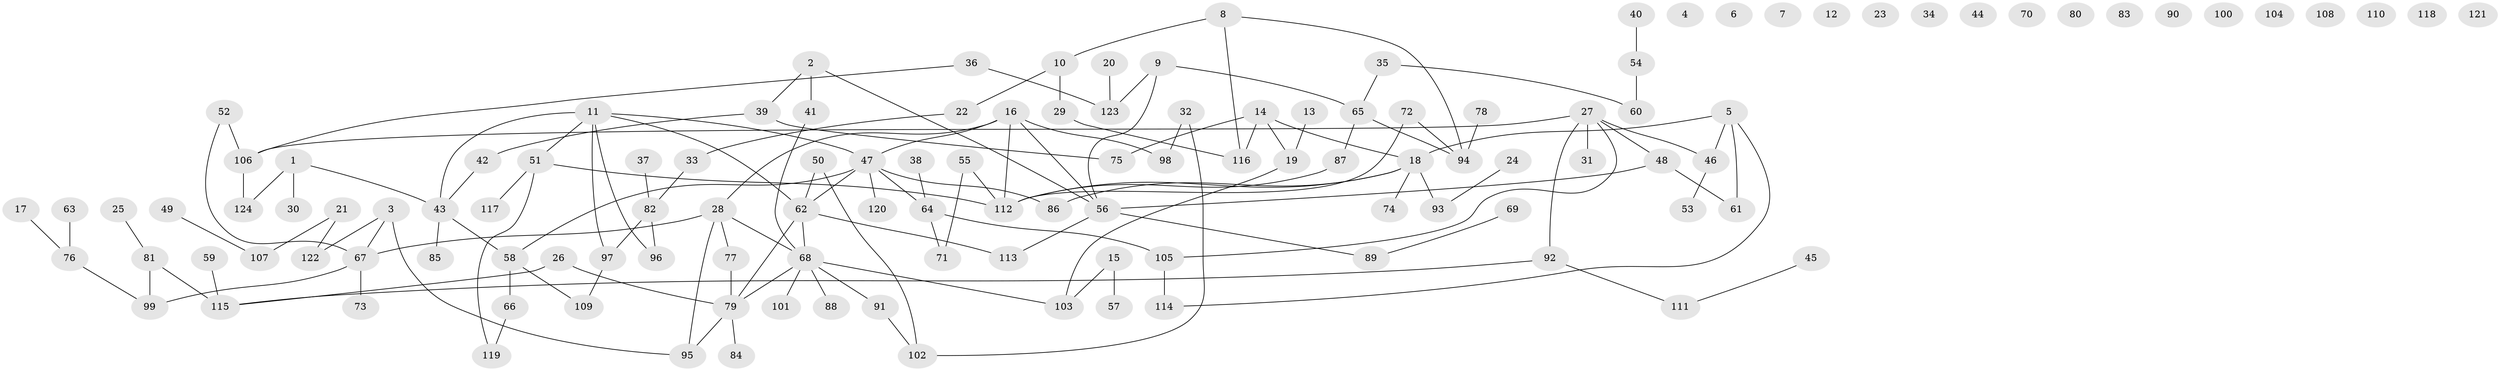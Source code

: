 // Generated by graph-tools (version 1.1) at 2025/33/03/09/25 02:33:39]
// undirected, 124 vertices, 140 edges
graph export_dot {
graph [start="1"]
  node [color=gray90,style=filled];
  1;
  2;
  3;
  4;
  5;
  6;
  7;
  8;
  9;
  10;
  11;
  12;
  13;
  14;
  15;
  16;
  17;
  18;
  19;
  20;
  21;
  22;
  23;
  24;
  25;
  26;
  27;
  28;
  29;
  30;
  31;
  32;
  33;
  34;
  35;
  36;
  37;
  38;
  39;
  40;
  41;
  42;
  43;
  44;
  45;
  46;
  47;
  48;
  49;
  50;
  51;
  52;
  53;
  54;
  55;
  56;
  57;
  58;
  59;
  60;
  61;
  62;
  63;
  64;
  65;
  66;
  67;
  68;
  69;
  70;
  71;
  72;
  73;
  74;
  75;
  76;
  77;
  78;
  79;
  80;
  81;
  82;
  83;
  84;
  85;
  86;
  87;
  88;
  89;
  90;
  91;
  92;
  93;
  94;
  95;
  96;
  97;
  98;
  99;
  100;
  101;
  102;
  103;
  104;
  105;
  106;
  107;
  108;
  109;
  110;
  111;
  112;
  113;
  114;
  115;
  116;
  117;
  118;
  119;
  120;
  121;
  122;
  123;
  124;
  1 -- 30;
  1 -- 43;
  1 -- 124;
  2 -- 39;
  2 -- 41;
  2 -- 56;
  3 -- 67;
  3 -- 95;
  3 -- 122;
  5 -- 18;
  5 -- 46;
  5 -- 61;
  5 -- 114;
  8 -- 10;
  8 -- 94;
  8 -- 116;
  9 -- 56;
  9 -- 65;
  9 -- 123;
  10 -- 22;
  10 -- 29;
  11 -- 43;
  11 -- 47;
  11 -- 51;
  11 -- 62;
  11 -- 96;
  11 -- 97;
  13 -- 19;
  14 -- 18;
  14 -- 19;
  14 -- 75;
  14 -- 116;
  15 -- 57;
  15 -- 103;
  16 -- 28;
  16 -- 47;
  16 -- 56;
  16 -- 98;
  16 -- 112;
  17 -- 76;
  18 -- 74;
  18 -- 86;
  18 -- 93;
  18 -- 112;
  19 -- 103;
  20 -- 123;
  21 -- 107;
  21 -- 122;
  22 -- 33;
  24 -- 93;
  25 -- 81;
  26 -- 79;
  26 -- 115;
  27 -- 31;
  27 -- 46;
  27 -- 48;
  27 -- 92;
  27 -- 105;
  27 -- 106;
  28 -- 67;
  28 -- 68;
  28 -- 77;
  28 -- 95;
  29 -- 116;
  32 -- 98;
  32 -- 102;
  33 -- 82;
  35 -- 60;
  35 -- 65;
  36 -- 106;
  36 -- 123;
  37 -- 82;
  38 -- 64;
  39 -- 42;
  39 -- 75;
  40 -- 54;
  41 -- 68;
  42 -- 43;
  43 -- 58;
  43 -- 85;
  45 -- 111;
  46 -- 53;
  47 -- 58;
  47 -- 62;
  47 -- 64;
  47 -- 86;
  47 -- 120;
  48 -- 56;
  48 -- 61;
  49 -- 107;
  50 -- 62;
  50 -- 102;
  51 -- 112;
  51 -- 117;
  51 -- 119;
  52 -- 67;
  52 -- 106;
  54 -- 60;
  55 -- 71;
  55 -- 112;
  56 -- 89;
  56 -- 113;
  58 -- 66;
  58 -- 109;
  59 -- 115;
  62 -- 68;
  62 -- 79;
  62 -- 113;
  63 -- 76;
  64 -- 71;
  64 -- 105;
  65 -- 87;
  65 -- 94;
  66 -- 119;
  67 -- 73;
  67 -- 99;
  68 -- 79;
  68 -- 88;
  68 -- 91;
  68 -- 101;
  68 -- 103;
  69 -- 89;
  72 -- 94;
  72 -- 112;
  76 -- 99;
  77 -- 79;
  78 -- 94;
  79 -- 84;
  79 -- 95;
  81 -- 99;
  81 -- 115;
  82 -- 96;
  82 -- 97;
  87 -- 112;
  91 -- 102;
  92 -- 111;
  92 -- 115;
  97 -- 109;
  105 -- 114;
  106 -- 124;
}
